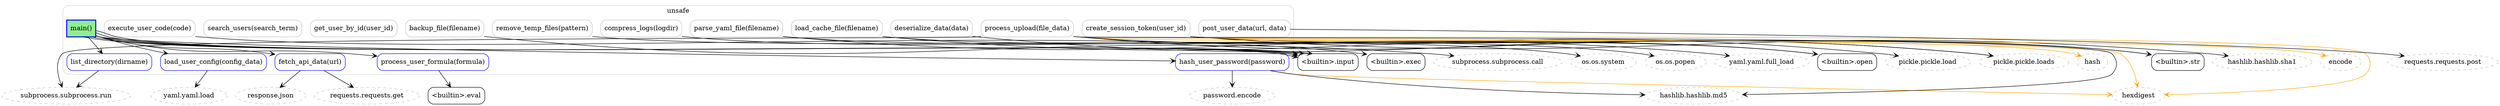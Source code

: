 digraph CallGraph {
    rankdir=TB;
    node [shape=box, style=rounded];
    edge [arrowhead=open];

    rankdir=TB;
    // Function nodes
    "process_user_formula" [shape=box, color=blue, label="process_user_formula(formula)"];
    "execute_user_code" [shape=box, color=gray, label="execute_user_code(code)"];
    "list_directory" [shape=box, color=blue, label="list_directory(dirname)"];
    "backup_file" [shape=box, color=gray, label="backup_file(filename)"];
    "remove_temp_files" [shape=box, color=gray, label="remove_temp_files(pattern)"];
    "compress_logs" [shape=box, color=gray, label="compress_logs(logdir)"];
    "load_user_config" [shape=box, color=blue, label="load_user_config(config_data)"];
    "parse_yaml_file" [shape=box, color=gray, label="parse_yaml_file(filename)"];
    "deserialize_data" [shape=box, color=gray, label="deserialize_data(data)"];
    "load_cache_file" [shape=box, color=gray, label="load_cache_file(filename)"];
    "hash_user_password" [shape=box, color=blue, label="hash_user_password(password)"];
    "create_session_token" [shape=box, color=gray, label="create_session_token(user_id)"];
    "fetch_api_data" [shape=box, color=blue, label="fetch_api_data(url)"];
    "post_user_data" [shape=box, color=gray, label="post_user_data(url, data)"];
    "get_user_by_id" [shape=box, color=gray, label="get_user_by_id(user_id)"];
    "search_users" [shape=box, color=gray, label="search_users(search_term)"];
    "process_upload" [shape=box, color=gray, label="process_upload(file_data)"];
    "main" [shape=box, color=blue, style="bold,filled", fillcolor=lightgreen, label="main()"];

    // External functions
    "subprocess.subprocess.run" [shape=ellipse, style=dashed, color=gray];
    "subprocess.subprocess.call" [shape=ellipse, style=dashed, color=gray];
    "os.os.system" [shape=ellipse, style=dashed, color=gray];
    "os.os.popen" [shape=ellipse, style=dashed, color=gray];
    "yaml.yaml.load" [shape=ellipse, style=dashed, color=gray];
    "yaml.yaml.full_load" [shape=ellipse, style=dashed, color=gray];
    "pickle.pickle.loads" [shape=ellipse, style=dashed, color=gray];
    "pickle.pickle.load" [shape=ellipse, style=dashed, color=gray];
    "hexdigest" [shape=ellipse, style=dashed, color=gray];
    "hashlib.hashlib.md5" [shape=ellipse, style=dashed, color=gray];
    "password.encode" [shape=ellipse, style=dashed, color=gray];
    "hashlib.hashlib.sha1" [shape=ellipse, style=dashed, color=gray];
    "encode" [shape=ellipse, style=dashed, color=gray];
    "requests.requests.get" [shape=ellipse, style=dashed, color=gray];
    "response.json" [shape=ellipse, style=dashed, color=gray];
    "requests.requests.post" [shape=ellipse, style=dashed, color=gray];
    "hash" [shape=ellipse, style=dashed, color=gray];

    // Call relationships
    "process_user_formula" -> "<builtin>.eval" ;
    "execute_user_code" -> "<builtin>.exec" ;
    "list_directory" -> "subprocess.subprocess.run" ;
    "backup_file" -> "subprocess.subprocess.call" ;
    "remove_temp_files" -> "os.os.system" ;
    "compress_logs" -> "os.os.popen" ;
    "load_user_config" -> "yaml.yaml.load" ;
    "parse_yaml_file" -> "<builtin>.open" ;
    "parse_yaml_file" -> "yaml.yaml.full_load" ;
    "deserialize_data" -> "pickle.pickle.loads" ;
    "load_cache_file" -> "<builtin>.open" ;
    "load_cache_file" -> "pickle.pickle.load" ;
    "hash_user_password" -> "hexdigest" [color=orange];
    "hash_user_password" -> "hashlib.hashlib.md5" ;
    "hash_user_password" -> "password.encode" ;
    "create_session_token" -> "hexdigest" [color=orange];
    "create_session_token" -> "hashlib.hashlib.sha1" ;
    "create_session_token" -> "encode" [color=orange];
    "create_session_token" -> "<builtin>.str" ;
    "fetch_api_data" -> "requests.requests.get" ;
    "fetch_api_data" -> "response.json" ;
    "post_user_data" -> "requests.requests.post" ;
    "process_upload" -> "<builtin>.str" ;
    "process_upload" -> "hash" [color=orange];
    "process_upload" -> "pickle.pickle.loads" ;
    "process_upload" -> "subprocess.subprocess.run" ;
    "process_upload" -> "hexdigest" [color=orange];
    "process_upload" -> "hashlib.hashlib.md5" ;
    "main" -> "<builtin>.input" ;
    "main" -> "process_user_formula" ;
    "main" -> "<builtin>.input" ;
    "main" -> "list_directory" ;
    "main" -> "<builtin>.input" ;
    "main" -> "load_user_config" ;
    "main" -> "<builtin>.input" ;
    "main" -> "hash_user_password" ;
    "main" -> "<builtin>.input" ;
    "main" -> "fetch_api_data" ;

    subgraph cluster_0 {
        label="unsafe";
        style=rounded;
        color=lightgray;
        "parse_yaml_file";
        "remove_temp_files";
        "hash_user_password";
        "search_users";
        "process_upload";
        "execute_user_code";
        "create_session_token";
        "load_cache_file";
        "deserialize_data";
        "fetch_api_data";
        "backup_file";
        "get_user_by_id";
        "process_user_formula";
        "compress_logs";
        "load_user_config";
        "post_user_data";
        "list_directory";
        "main";
    }
}
